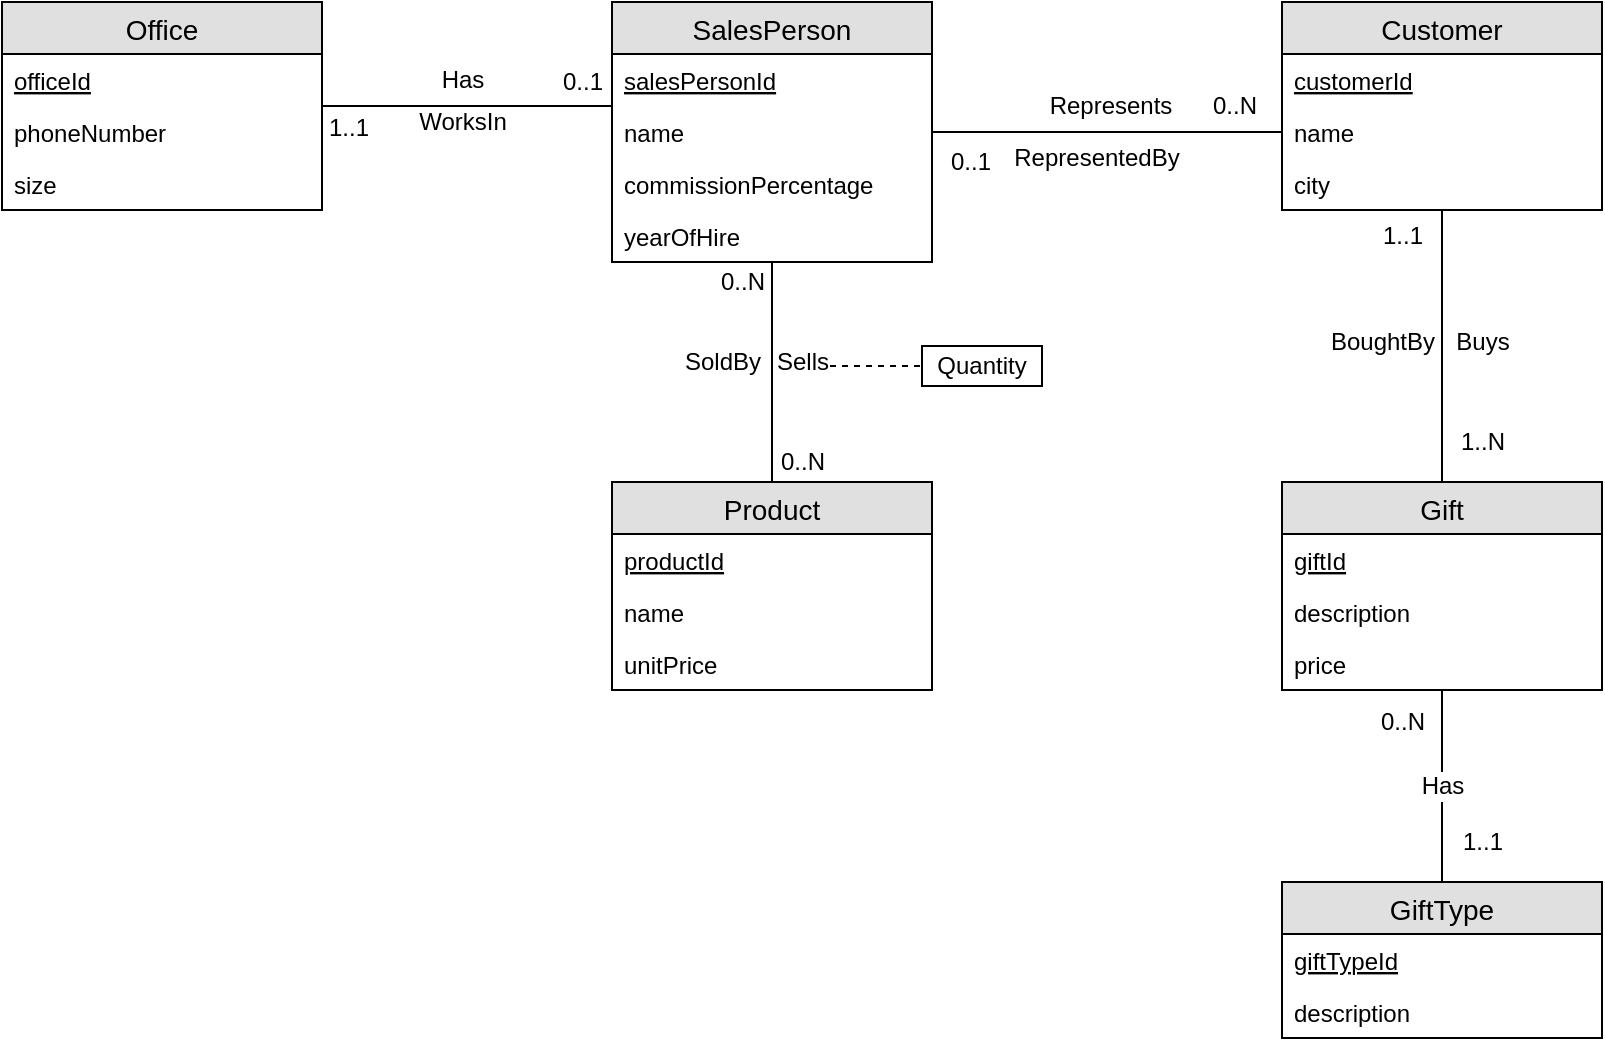 <mxfile version="12.1.0" type="device" pages="1"><diagram id="USRimvOv3lP4tVwgqeB9" name="Page-1"><mxGraphModel dx="1147" dy="842" grid="1" gridSize="10" guides="1" tooltips="1" connect="1" arrows="1" fold="1" page="1" pageScale="1" pageWidth="850" pageHeight="1100" math="0" shadow="0"><root><mxCell id="0"/><mxCell id="1" parent="0"/><mxCell id="pMaBamGHhwNHh-19cIrD-44" value="" style="endArrow=none;dashed=1;html=1;" edge="1" parent="1" target="pMaBamGHhwNHh-19cIrD-43"><mxGeometry width="50" height="50" relative="1" as="geometry"><mxPoint x="430" y="382" as="sourcePoint"/><mxPoint x="520" y="340" as="targetPoint"/></mxGeometry></mxCell><mxCell id="pMaBamGHhwNHh-19cIrD-7" value="" style="edgeStyle=orthogonalEdgeStyle;rounded=0;orthogonalLoop=1;jettySize=auto;html=1;endArrow=none;endFill=0;" edge="1" parent="1" source="BrpdMpULFXlh7TWFluzC-1" target="pMaBamGHhwNHh-19cIrD-3"><mxGeometry relative="1" as="geometry"><Array as="points"><mxPoint x="300" y="252"/><mxPoint x="300" y="252"/></Array></mxGeometry></mxCell><mxCell id="pMaBamGHhwNHh-19cIrD-15" value="Has" style="text;html=1;resizable=0;points=[];align=center;verticalAlign=middle;labelBackgroundColor=#ffffff;" vertex="1" connectable="0" parent="pMaBamGHhwNHh-19cIrD-7"><mxGeometry x="0.379" y="39" relative="1" as="geometry"><mxPoint x="-30" y="26" as="offset"/></mxGeometry></mxCell><mxCell id="pMaBamGHhwNHh-19cIrD-16" value="WorksIn" style="text;html=1;resizable=0;points=[];align=center;verticalAlign=middle;labelBackgroundColor=#ffffff;" vertex="1" connectable="0" parent="pMaBamGHhwNHh-19cIrD-7"><mxGeometry x="0.381" y="-35" relative="1" as="geometry"><mxPoint x="-30" y="-27" as="offset"/></mxGeometry></mxCell><mxCell id="pMaBamGHhwNHh-19cIrD-17" value="0..1" style="text;html=1;resizable=0;points=[];align=center;verticalAlign=middle;labelBackgroundColor=#ffffff;" vertex="1" connectable="0" parent="pMaBamGHhwNHh-19cIrD-7"><mxGeometry x="0.858" y="-1" relative="1" as="geometry"><mxPoint x="-4.5" y="-13" as="offset"/></mxGeometry></mxCell><mxCell id="pMaBamGHhwNHh-19cIrD-18" value="1..1" style="text;html=1;resizable=0;points=[];align=center;verticalAlign=middle;labelBackgroundColor=#ffffff;" vertex="1" connectable="0" parent="pMaBamGHhwNHh-19cIrD-7"><mxGeometry x="-0.874" y="-1" relative="1" as="geometry"><mxPoint x="4" y="10" as="offset"/></mxGeometry></mxCell><mxCell id="BrpdMpULFXlh7TWFluzC-1" value="Office" style="swimlane;fontStyle=0;childLayout=stackLayout;horizontal=1;startSize=26;fillColor=#e0e0e0;horizontalStack=0;resizeParent=1;resizeParentMax=0;resizeLast=0;collapsible=1;marginBottom=0;swimlaneFillColor=#ffffff;align=center;fontSize=14;" parent="1" vertex="1"><mxGeometry x="40" y="200" width="160" height="104" as="geometry"/></mxCell><mxCell id="BrpdMpULFXlh7TWFluzC-2" value="officeId" style="text;strokeColor=none;fillColor=none;spacingLeft=4;spacingRight=4;overflow=hidden;rotatable=0;points=[[0,0.5],[1,0.5]];portConstraint=eastwest;fontSize=12;fontStyle=4" parent="BrpdMpULFXlh7TWFluzC-1" vertex="1"><mxGeometry y="26" width="160" height="26" as="geometry"/></mxCell><mxCell id="BrpdMpULFXlh7TWFluzC-3" value="phoneNumber" style="text;strokeColor=none;fillColor=none;spacingLeft=4;spacingRight=4;overflow=hidden;rotatable=0;points=[[0,0.5],[1,0.5]];portConstraint=eastwest;fontSize=12;" parent="BrpdMpULFXlh7TWFluzC-1" vertex="1"><mxGeometry y="52" width="160" height="26" as="geometry"/></mxCell><mxCell id="pMaBamGHhwNHh-19cIrD-1" value="size" style="text;strokeColor=none;fillColor=none;spacingLeft=4;spacingRight=4;overflow=hidden;rotatable=0;points=[[0,0.5],[1,0.5]];portConstraint=eastwest;fontSize=12;" vertex="1" parent="BrpdMpULFXlh7TWFluzC-1"><mxGeometry y="78" width="160" height="26" as="geometry"/></mxCell><mxCell id="pMaBamGHhwNHh-19cIrD-14" value="" style="edgeStyle=orthogonalEdgeStyle;rounded=0;orthogonalLoop=1;jettySize=auto;html=1;endArrow=none;endFill=0;" edge="1" parent="1" source="pMaBamGHhwNHh-19cIrD-3" target="pMaBamGHhwNHh-19cIrD-9"><mxGeometry relative="1" as="geometry"><Array as="points"><mxPoint x="640" y="265"/><mxPoint x="640" y="265"/></Array></mxGeometry></mxCell><mxCell id="pMaBamGHhwNHh-19cIrD-19" value="Represents" style="text;html=1;resizable=0;points=[];align=center;verticalAlign=middle;labelBackgroundColor=#ffffff;" vertex="1" connectable="0" parent="pMaBamGHhwNHh-19cIrD-14"><mxGeometry x="0.074" y="-1" relative="1" as="geometry"><mxPoint x="-5" y="-14" as="offset"/></mxGeometry></mxCell><mxCell id="pMaBamGHhwNHh-19cIrD-20" value="RepresentedBy" style="text;html=1;resizable=0;points=[];align=center;verticalAlign=middle;labelBackgroundColor=#ffffff;" vertex="1" connectable="0" parent="pMaBamGHhwNHh-19cIrD-14"><mxGeometry x="-0.161" y="-1" relative="1" as="geometry"><mxPoint x="8.5" y="12" as="offset"/></mxGeometry></mxCell><mxCell id="pMaBamGHhwNHh-19cIrD-21" value="0..N" style="text;html=1;resizable=0;points=[];align=center;verticalAlign=middle;labelBackgroundColor=#ffffff;" vertex="1" connectable="0" parent="pMaBamGHhwNHh-19cIrD-14"><mxGeometry x="0.773" relative="1" as="geometry"><mxPoint x="-4.5" y="-13" as="offset"/></mxGeometry></mxCell><mxCell id="pMaBamGHhwNHh-19cIrD-22" value="0..1" style="text;html=1;resizable=0;points=[];align=center;verticalAlign=middle;labelBackgroundColor=#ffffff;" vertex="1" connectable="0" parent="pMaBamGHhwNHh-19cIrD-14"><mxGeometry x="-0.803" relative="1" as="geometry"><mxPoint x="1.5" y="15" as="offset"/></mxGeometry></mxCell><mxCell id="pMaBamGHhwNHh-19cIrD-28" value="" style="edgeStyle=orthogonalEdgeStyle;rounded=0;orthogonalLoop=1;jettySize=auto;html=1;endArrow=none;endFill=0;" edge="1" parent="1" source="pMaBamGHhwNHh-19cIrD-3" target="pMaBamGHhwNHh-19cIrD-23"><mxGeometry relative="1" as="geometry"/></mxCell><mxCell id="pMaBamGHhwNHh-19cIrD-40" value="SoldBy" style="text;html=1;resizable=0;points=[];align=center;verticalAlign=middle;labelBackgroundColor=#ffffff;" vertex="1" connectable="0" parent="pMaBamGHhwNHh-19cIrD-28"><mxGeometry x="-0.113" y="-1" relative="1" as="geometry"><mxPoint x="-24" y="1" as="offset"/></mxGeometry></mxCell><mxCell id="pMaBamGHhwNHh-19cIrD-41" value="0..N" style="text;html=1;resizable=0;points=[];align=center;verticalAlign=middle;labelBackgroundColor=#ffffff;" vertex="1" connectable="0" parent="pMaBamGHhwNHh-19cIrD-28"><mxGeometry x="0.738" y="1" relative="1" as="geometry"><mxPoint x="14" y="4.5" as="offset"/></mxGeometry></mxCell><mxCell id="pMaBamGHhwNHh-19cIrD-42" value="0..N" style="text;html=1;resizable=0;points=[];align=center;verticalAlign=middle;labelBackgroundColor=#ffffff;" vertex="1" connectable="0" parent="pMaBamGHhwNHh-19cIrD-28"><mxGeometry x="-0.855" y="1" relative="1" as="geometry"><mxPoint x="-16" y="2" as="offset"/></mxGeometry></mxCell><mxCell id="pMaBamGHhwNHh-19cIrD-39" value="Sells" style="text;html=1;resizable=0;points=[];align=center;verticalAlign=middle;labelBackgroundColor=#ffffff;" vertex="1" connectable="0" parent="pMaBamGHhwNHh-19cIrD-28"><mxGeometry x="-0.149" y="1" relative="1" as="geometry"><mxPoint x="14" y="3" as="offset"/></mxGeometry></mxCell><mxCell id="pMaBamGHhwNHh-19cIrD-3" value="SalesPerson" style="swimlane;fontStyle=0;childLayout=stackLayout;horizontal=1;startSize=26;fillColor=#e0e0e0;horizontalStack=0;resizeParent=1;resizeParentMax=0;resizeLast=0;collapsible=1;marginBottom=0;swimlaneFillColor=#ffffff;align=center;fontSize=14;" vertex="1" parent="1"><mxGeometry x="345" y="200" width="160" height="130" as="geometry"/></mxCell><mxCell id="pMaBamGHhwNHh-19cIrD-4" value="salesPersonId" style="text;strokeColor=none;fillColor=none;spacingLeft=4;spacingRight=4;overflow=hidden;rotatable=0;points=[[0,0.5],[1,0.5]];portConstraint=eastwest;fontSize=12;fontStyle=4" vertex="1" parent="pMaBamGHhwNHh-19cIrD-3"><mxGeometry y="26" width="160" height="26" as="geometry"/></mxCell><mxCell id="pMaBamGHhwNHh-19cIrD-5" value="name" style="text;strokeColor=none;fillColor=none;spacingLeft=4;spacingRight=4;overflow=hidden;rotatable=0;points=[[0,0.5],[1,0.5]];portConstraint=eastwest;fontSize=12;" vertex="1" parent="pMaBamGHhwNHh-19cIrD-3"><mxGeometry y="52" width="160" height="26" as="geometry"/></mxCell><mxCell id="pMaBamGHhwNHh-19cIrD-6" value="commissionPercentage" style="text;strokeColor=none;fillColor=none;spacingLeft=4;spacingRight=4;overflow=hidden;rotatable=0;points=[[0,0.5],[1,0.5]];portConstraint=eastwest;fontSize=12;" vertex="1" parent="pMaBamGHhwNHh-19cIrD-3"><mxGeometry y="78" width="160" height="26" as="geometry"/></mxCell><mxCell id="pMaBamGHhwNHh-19cIrD-8" value="yearOfHire" style="text;strokeColor=none;fillColor=none;spacingLeft=4;spacingRight=4;overflow=hidden;rotatable=0;points=[[0,0.5],[1,0.5]];portConstraint=eastwest;fontSize=12;" vertex="1" parent="pMaBamGHhwNHh-19cIrD-3"><mxGeometry y="104" width="160" height="26" as="geometry"/></mxCell><mxCell id="pMaBamGHhwNHh-19cIrD-23" value="Product" style="swimlane;fontStyle=0;childLayout=stackLayout;horizontal=1;startSize=26;fillColor=#e0e0e0;horizontalStack=0;resizeParent=1;resizeParentMax=0;resizeLast=0;collapsible=1;marginBottom=0;swimlaneFillColor=#ffffff;align=center;fontSize=14;" vertex="1" parent="1"><mxGeometry x="345" y="440" width="160" height="104" as="geometry"/></mxCell><mxCell id="pMaBamGHhwNHh-19cIrD-24" value="productId" style="text;strokeColor=none;fillColor=none;spacingLeft=4;spacingRight=4;overflow=hidden;rotatable=0;points=[[0,0.5],[1,0.5]];portConstraint=eastwest;fontSize=12;fontStyle=4" vertex="1" parent="pMaBamGHhwNHh-19cIrD-23"><mxGeometry y="26" width="160" height="26" as="geometry"/></mxCell><mxCell id="pMaBamGHhwNHh-19cIrD-25" value="name" style="text;strokeColor=none;fillColor=none;spacingLeft=4;spacingRight=4;overflow=hidden;rotatable=0;points=[[0,0.5],[1,0.5]];portConstraint=eastwest;fontSize=12;" vertex="1" parent="pMaBamGHhwNHh-19cIrD-23"><mxGeometry y="52" width="160" height="26" as="geometry"/></mxCell><mxCell id="pMaBamGHhwNHh-19cIrD-26" value="unitPrice" style="text;strokeColor=none;fillColor=none;spacingLeft=4;spacingRight=4;overflow=hidden;rotatable=0;points=[[0,0.5],[1,0.5]];portConstraint=eastwest;fontSize=12;" vertex="1" parent="pMaBamGHhwNHh-19cIrD-23"><mxGeometry y="78" width="160" height="26" as="geometry"/></mxCell><mxCell id="pMaBamGHhwNHh-19cIrD-33" value="" style="edgeStyle=orthogonalEdgeStyle;rounded=0;orthogonalLoop=1;jettySize=auto;html=1;endArrow=none;endFill=0;" edge="1" parent="1" source="pMaBamGHhwNHh-19cIrD-9" target="pMaBamGHhwNHh-19cIrD-29"><mxGeometry relative="1" as="geometry"/></mxCell><mxCell id="pMaBamGHhwNHh-19cIrD-45" value="Buys" style="text;html=1;resizable=0;points=[];align=center;verticalAlign=middle;labelBackgroundColor=#ffffff;" vertex="1" connectable="0" parent="pMaBamGHhwNHh-19cIrD-33"><mxGeometry x="-0.182" relative="1" as="geometry"><mxPoint x="20" y="10.5" as="offset"/></mxGeometry></mxCell><mxCell id="pMaBamGHhwNHh-19cIrD-46" value="BoughtBy" style="text;html=1;resizable=0;points=[];align=center;verticalAlign=middle;labelBackgroundColor=#ffffff;" vertex="1" connectable="0" parent="pMaBamGHhwNHh-19cIrD-33"><mxGeometry x="-0.082" relative="1" as="geometry"><mxPoint x="-30" y="3.5" as="offset"/></mxGeometry></mxCell><mxCell id="pMaBamGHhwNHh-19cIrD-47" value="1..N" style="text;html=1;resizable=0;points=[];align=center;verticalAlign=middle;labelBackgroundColor=#ffffff;" vertex="1" connectable="0" parent="pMaBamGHhwNHh-19cIrD-33"><mxGeometry x="0.765" relative="1" as="geometry"><mxPoint x="20" y="-4" as="offset"/></mxGeometry></mxCell><mxCell id="pMaBamGHhwNHh-19cIrD-48" value="1..1" style="text;html=1;resizable=0;points=[];align=center;verticalAlign=middle;labelBackgroundColor=#ffffff;" vertex="1" connectable="0" parent="pMaBamGHhwNHh-19cIrD-33"><mxGeometry x="-0.806" y="-1" relative="1" as="geometry"><mxPoint x="-19" as="offset"/></mxGeometry></mxCell><mxCell id="pMaBamGHhwNHh-19cIrD-9" value="Customer" style="swimlane;fontStyle=0;childLayout=stackLayout;horizontal=1;startSize=26;fillColor=#e0e0e0;horizontalStack=0;resizeParent=1;resizeParentMax=0;resizeLast=0;collapsible=1;marginBottom=0;swimlaneFillColor=#ffffff;align=center;fontSize=14;" vertex="1" parent="1"><mxGeometry x="680" y="200" width="160" height="104" as="geometry"/></mxCell><mxCell id="pMaBamGHhwNHh-19cIrD-10" value="customerId" style="text;strokeColor=none;fillColor=none;spacingLeft=4;spacingRight=4;overflow=hidden;rotatable=0;points=[[0,0.5],[1,0.5]];portConstraint=eastwest;fontSize=12;fontStyle=4" vertex="1" parent="pMaBamGHhwNHh-19cIrD-9"><mxGeometry y="26" width="160" height="26" as="geometry"/></mxCell><mxCell id="pMaBamGHhwNHh-19cIrD-11" value="name" style="text;strokeColor=none;fillColor=none;spacingLeft=4;spacingRight=4;overflow=hidden;rotatable=0;points=[[0,0.5],[1,0.5]];portConstraint=eastwest;fontSize=12;" vertex="1" parent="pMaBamGHhwNHh-19cIrD-9"><mxGeometry y="52" width="160" height="26" as="geometry"/></mxCell><mxCell id="pMaBamGHhwNHh-19cIrD-12" value="city" style="text;strokeColor=none;fillColor=none;spacingLeft=4;spacingRight=4;overflow=hidden;rotatable=0;points=[[0,0.5],[1,0.5]];portConstraint=eastwest;fontSize=12;" vertex="1" parent="pMaBamGHhwNHh-19cIrD-9"><mxGeometry y="78" width="160" height="26" as="geometry"/></mxCell><mxCell id="pMaBamGHhwNHh-19cIrD-38" value="" style="edgeStyle=orthogonalEdgeStyle;rounded=0;orthogonalLoop=1;jettySize=auto;html=1;endArrow=none;endFill=0;" edge="1" parent="1" source="pMaBamGHhwNHh-19cIrD-29" target="pMaBamGHhwNHh-19cIrD-34"><mxGeometry relative="1" as="geometry"/></mxCell><mxCell id="pMaBamGHhwNHh-19cIrD-49" value="0..N" style="text;html=1;resizable=0;points=[];align=center;verticalAlign=middle;labelBackgroundColor=#ffffff;" vertex="1" connectable="0" parent="pMaBamGHhwNHh-19cIrD-38"><mxGeometry x="-0.7" relative="1" as="geometry"><mxPoint x="-20" y="1.5" as="offset"/></mxGeometry></mxCell><mxCell id="pMaBamGHhwNHh-19cIrD-50" value="1..1" style="text;html=1;resizable=0;points=[];align=center;verticalAlign=middle;labelBackgroundColor=#ffffff;" vertex="1" connectable="0" parent="pMaBamGHhwNHh-19cIrD-38"><mxGeometry x="0.633" relative="1" as="geometry"><mxPoint x="20" y="-2.5" as="offset"/></mxGeometry></mxCell><mxCell id="pMaBamGHhwNHh-19cIrD-51" value="Has" style="text;html=1;resizable=0;points=[];align=center;verticalAlign=middle;labelBackgroundColor=#ffffff;" vertex="1" connectable="0" parent="pMaBamGHhwNHh-19cIrD-38"><mxGeometry x="-0.142" relative="1" as="geometry"><mxPoint y="7" as="offset"/></mxGeometry></mxCell><mxCell id="pMaBamGHhwNHh-19cIrD-29" value="Gift" style="swimlane;fontStyle=0;childLayout=stackLayout;horizontal=1;startSize=26;fillColor=#e0e0e0;horizontalStack=0;resizeParent=1;resizeParentMax=0;resizeLast=0;collapsible=1;marginBottom=0;swimlaneFillColor=#ffffff;align=center;fontSize=14;" vertex="1" parent="1"><mxGeometry x="680" y="440" width="160" height="104" as="geometry"/></mxCell><mxCell id="pMaBamGHhwNHh-19cIrD-30" value="giftId" style="text;strokeColor=none;fillColor=none;spacingLeft=4;spacingRight=4;overflow=hidden;rotatable=0;points=[[0,0.5],[1,0.5]];portConstraint=eastwest;fontSize=12;fontStyle=4" vertex="1" parent="pMaBamGHhwNHh-19cIrD-29"><mxGeometry y="26" width="160" height="26" as="geometry"/></mxCell><mxCell id="pMaBamGHhwNHh-19cIrD-31" value="description" style="text;strokeColor=none;fillColor=none;spacingLeft=4;spacingRight=4;overflow=hidden;rotatable=0;points=[[0,0.5],[1,0.5]];portConstraint=eastwest;fontSize=12;" vertex="1" parent="pMaBamGHhwNHh-19cIrD-29"><mxGeometry y="52" width="160" height="26" as="geometry"/></mxCell><mxCell id="pMaBamGHhwNHh-19cIrD-32" value="price" style="text;strokeColor=none;fillColor=none;spacingLeft=4;spacingRight=4;overflow=hidden;rotatable=0;points=[[0,0.5],[1,0.5]];portConstraint=eastwest;fontSize=12;" vertex="1" parent="pMaBamGHhwNHh-19cIrD-29"><mxGeometry y="78" width="160" height="26" as="geometry"/></mxCell><mxCell id="pMaBamGHhwNHh-19cIrD-34" value="GiftType" style="swimlane;fontStyle=0;childLayout=stackLayout;horizontal=1;startSize=26;fillColor=#e0e0e0;horizontalStack=0;resizeParent=1;resizeParentMax=0;resizeLast=0;collapsible=1;marginBottom=0;swimlaneFillColor=#ffffff;align=center;fontSize=14;" vertex="1" parent="1"><mxGeometry x="680" y="640" width="160" height="78" as="geometry"/></mxCell><mxCell id="pMaBamGHhwNHh-19cIrD-35" value="giftTypeId" style="text;strokeColor=none;fillColor=none;spacingLeft=4;spacingRight=4;overflow=hidden;rotatable=0;points=[[0,0.5],[1,0.5]];portConstraint=eastwest;fontSize=12;fontStyle=4" vertex="1" parent="pMaBamGHhwNHh-19cIrD-34"><mxGeometry y="26" width="160" height="26" as="geometry"/></mxCell><mxCell id="pMaBamGHhwNHh-19cIrD-36" value="description" style="text;strokeColor=none;fillColor=none;spacingLeft=4;spacingRight=4;overflow=hidden;rotatable=0;points=[[0,0.5],[1,0.5]];portConstraint=eastwest;fontSize=12;" vertex="1" parent="pMaBamGHhwNHh-19cIrD-34"><mxGeometry y="52" width="160" height="26" as="geometry"/></mxCell><mxCell id="pMaBamGHhwNHh-19cIrD-43" value="Quantity" style="rounded=0;whiteSpace=wrap;html=1;" vertex="1" parent="1"><mxGeometry x="500" y="372" width="60" height="20" as="geometry"/></mxCell></root></mxGraphModel></diagram></mxfile>